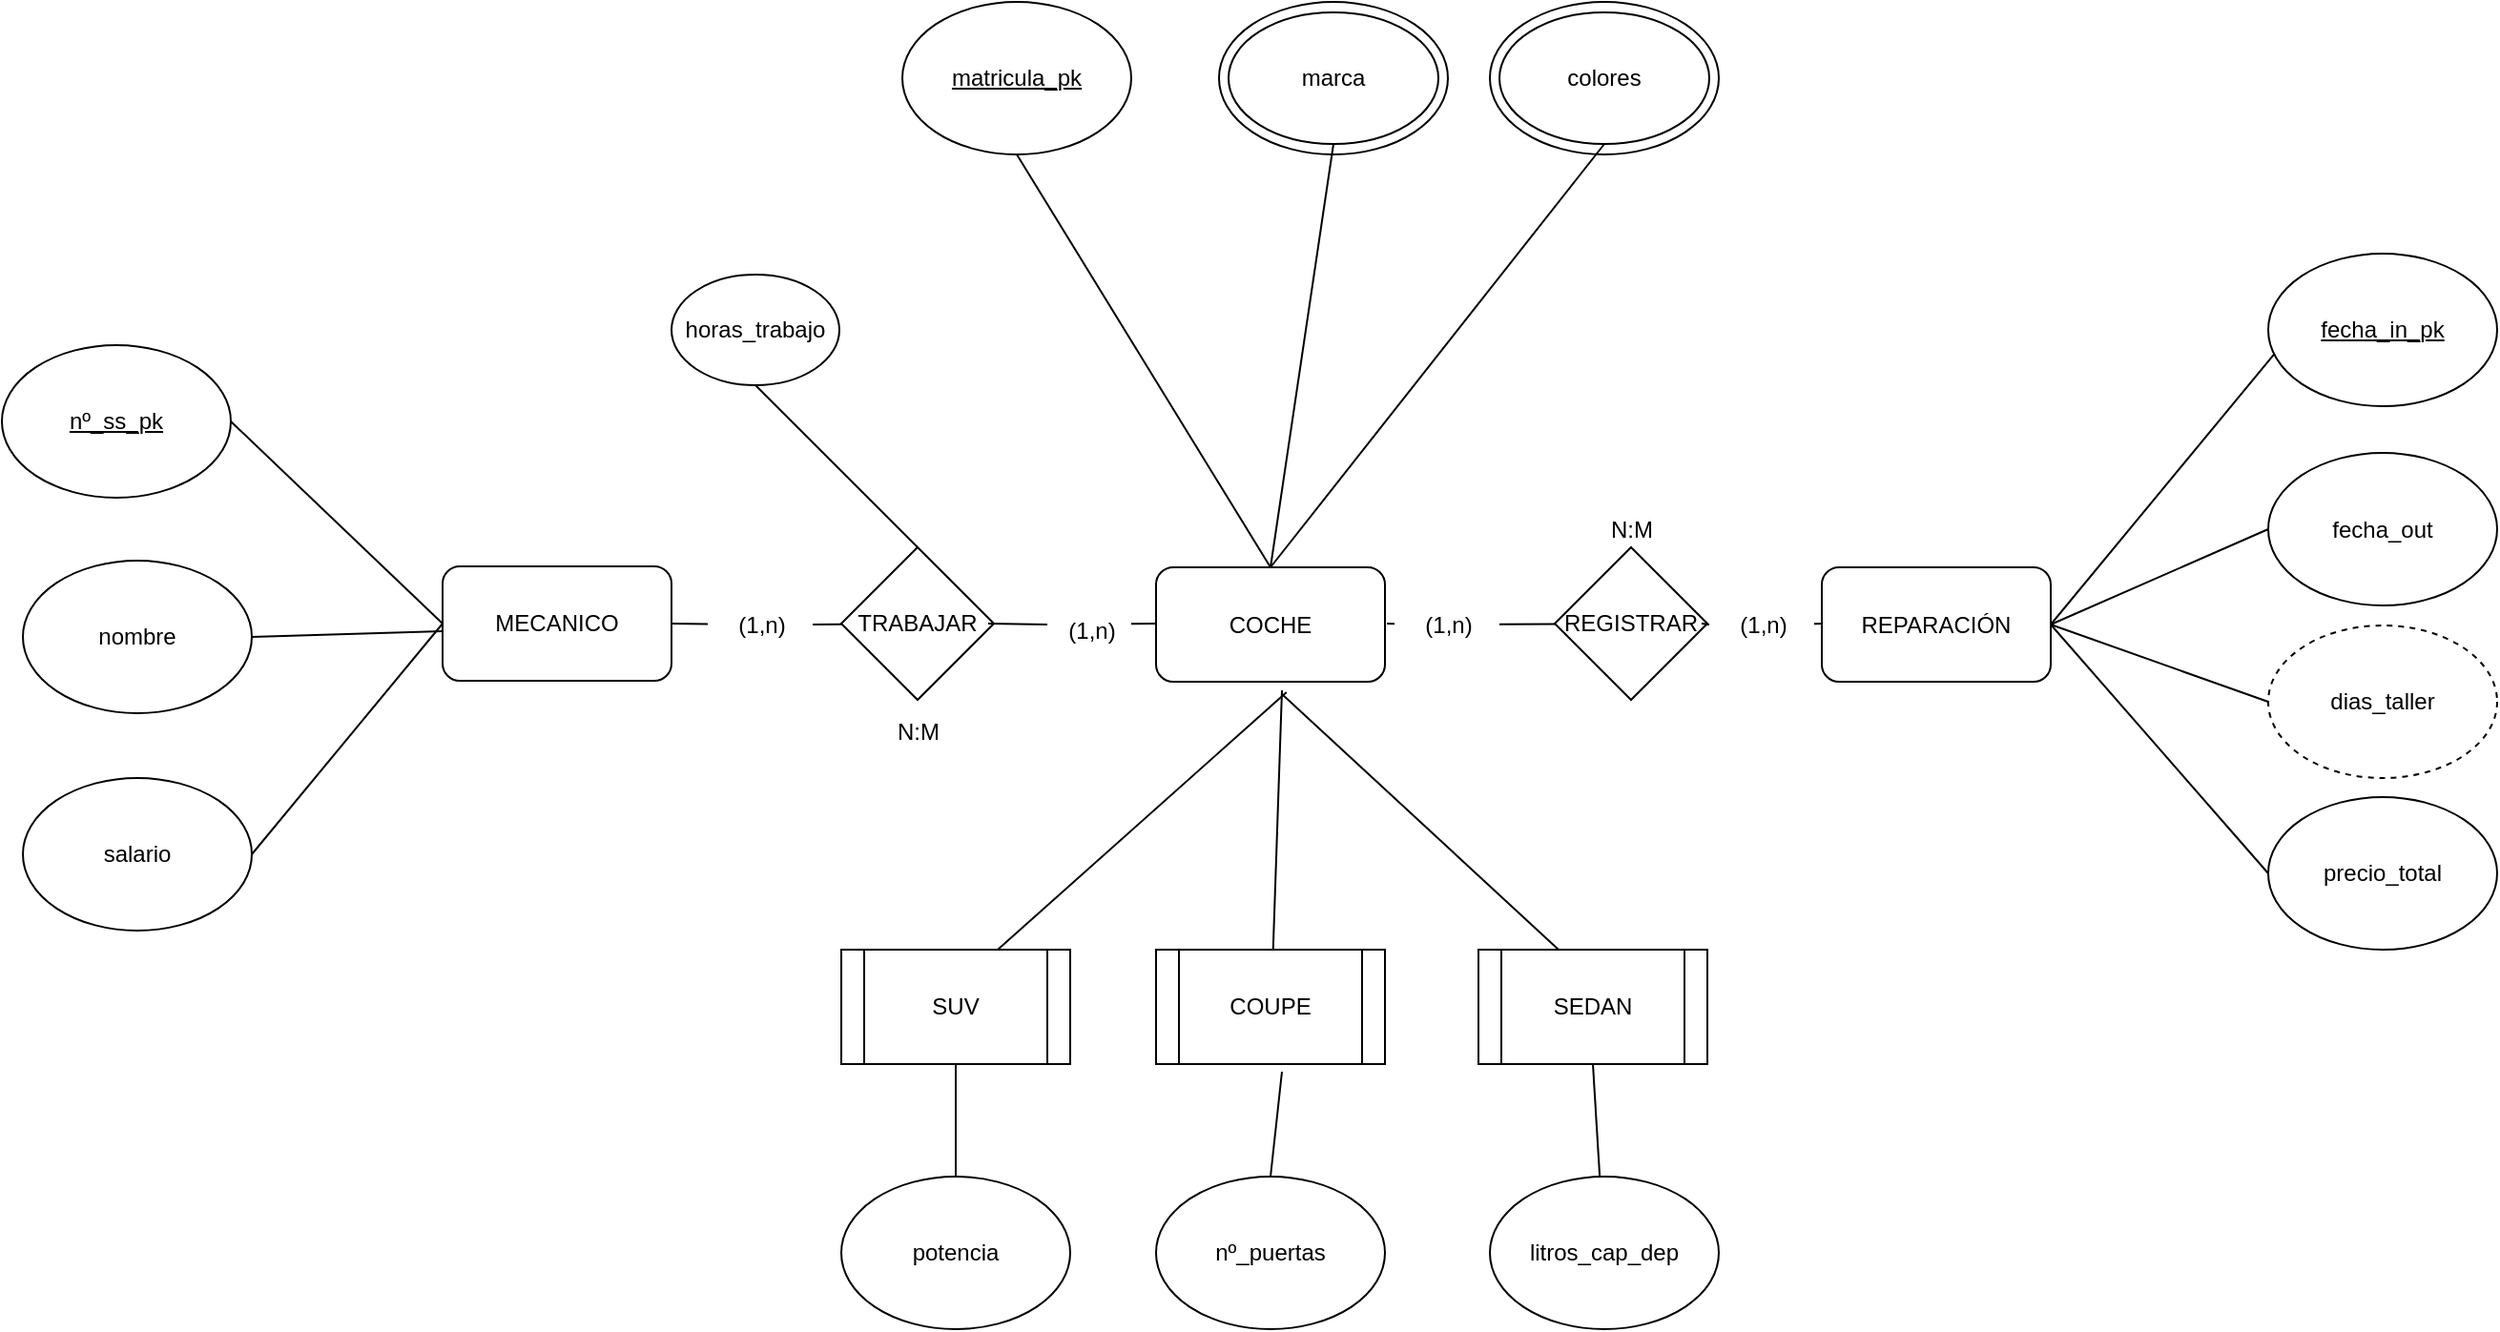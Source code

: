 <mxfile version="20.5.1" type="github">
  <diagram id="jKeX0tfKD5QEASLIKKK5" name="Page-1">
    <mxGraphModel dx="2174" dy="555" grid="1" gridSize="11" guides="1" tooltips="1" connect="1" arrows="1" fold="1" page="1" pageScale="1" pageWidth="1654" pageHeight="1169" math="0" shadow="0">
      <root>
        <mxCell id="0" />
        <mxCell id="1" parent="0" />
        <mxCell id="wglcAmrx0K7Ho9iD54lg-29" value="dias_taller" style="ellipse;whiteSpace=wrap;html=1;dashed=1;" vertex="1" parent="1">
          <mxGeometry x="1001" y="415" width="120" height="80" as="geometry" />
        </mxCell>
        <mxCell id="2wdHjYyYVPSdpzyVpULY-2" value="MECANICO" style="rounded=1;whiteSpace=wrap;html=1;" parent="1" vertex="1">
          <mxGeometry x="44" y="384" width="120" height="60" as="geometry" />
        </mxCell>
        <mxCell id="2wdHjYyYVPSdpzyVpULY-16" value="TRABAJAR" style="rhombus;whiteSpace=wrap;html=1;" parent="1" vertex="1">
          <mxGeometry x="253" y="374" width="80" height="80" as="geometry" />
        </mxCell>
        <mxCell id="2wdHjYyYVPSdpzyVpULY-17" value="REGISTRAR" style="rhombus;whiteSpace=wrap;html=1;" parent="1" vertex="1">
          <mxGeometry x="627" y="374" width="80" height="80" as="geometry" />
        </mxCell>
        <mxCell id="2wdHjYyYVPSdpzyVpULY-24" value="" style="endArrow=none;html=1;rounded=0;entryX=1;entryY=0.5;entryDx=0;entryDy=0;startArrow=none;" parent="1" source="2wdHjYyYVPSdpzyVpULY-41" target="2wdHjYyYVPSdpzyVpULY-2" edge="1">
          <mxGeometry width="50" height="50" relative="1" as="geometry">
            <mxPoint x="115" y="528" as="sourcePoint" />
            <mxPoint x="115" y="455" as="targetPoint" />
          </mxGeometry>
        </mxCell>
        <mxCell id="2wdHjYyYVPSdpzyVpULY-25" value="" style="endArrow=none;html=1;rounded=0;exitX=0;exitY=0.5;exitDx=0;exitDy=0;startArrow=none;" parent="1" edge="1">
          <mxGeometry width="50" height="50" relative="1" as="geometry">
            <mxPoint x="361" y="414.5" as="sourcePoint" />
            <mxPoint x="330" y="414" as="targetPoint" />
          </mxGeometry>
        </mxCell>
        <mxCell id="2wdHjYyYVPSdpzyVpULY-26" value="" style="endArrow=none;html=1;rounded=0;startArrow=none;" parent="1" source="2wdHjYyYVPSdpzyVpULY-50" target="2wdHjYyYVPSdpzyVpULY-17" edge="1">
          <mxGeometry width="50" height="50" relative="1" as="geometry">
            <mxPoint x="539" y="414" as="sourcePoint" />
            <mxPoint x="341" y="425" as="targetPoint" />
          </mxGeometry>
        </mxCell>
        <mxCell id="2wdHjYyYVPSdpzyVpULY-27" value="" style="endArrow=none;html=1;rounded=0;entryX=0;entryY=0.5;entryDx=0;entryDy=0;startArrow=none;" parent="1" source="2wdHjYyYVPSdpzyVpULY-52" edge="1">
          <mxGeometry width="50" height="50" relative="1" as="geometry">
            <mxPoint x="704" y="414" as="sourcePoint" />
            <mxPoint x="770" y="414" as="targetPoint" />
          </mxGeometry>
        </mxCell>
        <mxCell id="2wdHjYyYVPSdpzyVpULY-29" value="" style="endArrow=none;html=1;rounded=0;entryX=0.5;entryY=0;entryDx=0;entryDy=0;startArrow=none;exitX=0.57;exitY=1.1;exitDx=0;exitDy=0;exitPerimeter=0;" parent="1" edge="1">
          <mxGeometry width="50" height="50" relative="1" as="geometry">
            <mxPoint x="486.4" y="450" as="sourcePoint" />
            <mxPoint x="335" y="585" as="targetPoint" />
          </mxGeometry>
        </mxCell>
        <mxCell id="2wdHjYyYVPSdpzyVpULY-41" value="(1,n)" style="text;html=1;resizable=0;autosize=1;align=center;verticalAlign=middle;points=[];fillColor=none;strokeColor=none;rounded=0;" parent="1" vertex="1">
          <mxGeometry x="183" y="398" width="55" height="33" as="geometry" />
        </mxCell>
        <mxCell id="2wdHjYyYVPSdpzyVpULY-42" value="" style="endArrow=none;html=1;rounded=0;entryX=1;entryY=0.5;entryDx=0;entryDy=0;" parent="1" source="2wdHjYyYVPSdpzyVpULY-16" target="2wdHjYyYVPSdpzyVpULY-41" edge="1">
          <mxGeometry width="50" height="50" relative="1" as="geometry">
            <mxPoint x="253" y="414" as="sourcePoint" />
            <mxPoint x="164" y="414" as="targetPoint" />
          </mxGeometry>
        </mxCell>
        <mxCell id="2wdHjYyYVPSdpzyVpULY-46" value="" style="endArrow=none;html=1;rounded=0;exitX=0;exitY=0.5;exitDx=0;exitDy=0;" parent="1" edge="1">
          <mxGeometry width="50" height="50" relative="1" as="geometry">
            <mxPoint x="418" y="414" as="sourcePoint" />
            <mxPoint x="405" y="414.186" as="targetPoint" />
          </mxGeometry>
        </mxCell>
        <mxCell id="2wdHjYyYVPSdpzyVpULY-50" value="(1,n)" style="text;html=1;resizable=0;autosize=1;align=center;verticalAlign=middle;points=[];fillColor=none;strokeColor=none;rounded=0;" parent="1" vertex="1">
          <mxGeometry x="543" y="398" width="55" height="33" as="geometry" />
        </mxCell>
        <mxCell id="2wdHjYyYVPSdpzyVpULY-51" value="" style="endArrow=none;html=1;rounded=0;" parent="1" target="2wdHjYyYVPSdpzyVpULY-50" edge="1">
          <mxGeometry width="50" height="50" relative="1" as="geometry">
            <mxPoint x="539" y="414" as="sourcePoint" />
            <mxPoint x="627" y="414" as="targetPoint" />
          </mxGeometry>
        </mxCell>
        <mxCell id="2wdHjYyYVPSdpzyVpULY-52" value="(1,n)" style="text;html=1;resizable=0;autosize=1;align=center;verticalAlign=middle;points=[];fillColor=none;strokeColor=none;rounded=0;" parent="1" vertex="1">
          <mxGeometry x="708" y="398" width="55" height="33" as="geometry" />
        </mxCell>
        <mxCell id="2wdHjYyYVPSdpzyVpULY-53" value="" style="endArrow=none;html=1;rounded=0;entryX=0;entryY=0.5;entryDx=0;entryDy=0;" parent="1" target="2wdHjYyYVPSdpzyVpULY-52" edge="1">
          <mxGeometry width="50" height="50" relative="1" as="geometry">
            <mxPoint x="704" y="414" as="sourcePoint" />
            <mxPoint x="770" y="414" as="targetPoint" />
          </mxGeometry>
        </mxCell>
        <mxCell id="2wdHjYyYVPSdpzyVpULY-54" value="N:M" style="text;html=1;resizable=0;autosize=1;align=center;verticalAlign=middle;points=[];fillColor=none;strokeColor=none;rounded=0;" parent="1" vertex="1">
          <mxGeometry x="645" y="348" width="44" height="33" as="geometry" />
        </mxCell>
        <mxCell id="2wdHjYyYVPSdpzyVpULY-65" value="N:M" style="text;html=1;resizable=0;autosize=1;align=center;verticalAlign=middle;points=[];fillColor=none;strokeColor=none;rounded=0;" parent="1" vertex="1">
          <mxGeometry x="271" y="454" width="44" height="33" as="geometry" />
        </mxCell>
        <mxCell id="wglcAmrx0K7Ho9iD54lg-4" value="" style="endArrow=none;html=1;rounded=0;startArrow=none;" edge="1" parent="1">
          <mxGeometry width="50" height="50" relative="1" as="geometry">
            <mxPoint x="484" y="449" as="sourcePoint" />
            <mxPoint x="479.363" y="585.01" as="targetPoint" />
          </mxGeometry>
        </mxCell>
        <mxCell id="wglcAmrx0K7Ho9iD54lg-5" value="" style="endArrow=none;html=1;rounded=0;startArrow=none;entryX=0.5;entryY=0;entryDx=0;entryDy=0;" edge="1" parent="1">
          <mxGeometry width="50" height="50" relative="1" as="geometry">
            <mxPoint x="484" y="451" as="sourcePoint" />
            <mxPoint x="629" y="585" as="targetPoint" />
          </mxGeometry>
        </mxCell>
        <mxCell id="wglcAmrx0K7Ho9iD54lg-6" value="REPARACIÓN" style="rounded=1;whiteSpace=wrap;html=1;" vertex="1" parent="1">
          <mxGeometry x="767" y="384.5" width="120" height="60" as="geometry" />
        </mxCell>
        <mxCell id="wglcAmrx0K7Ho9iD54lg-7" value="COCHE" style="rounded=1;whiteSpace=wrap;html=1;" vertex="1" parent="1">
          <mxGeometry x="418" y="384.5" width="120" height="60" as="geometry" />
        </mxCell>
        <mxCell id="wglcAmrx0K7Ho9iD54lg-8" value="SUV" style="shape=process;whiteSpace=wrap;html=1;backgroundOutline=1;" vertex="1" parent="1">
          <mxGeometry x="253" y="585" width="120" height="60" as="geometry" />
        </mxCell>
        <mxCell id="wglcAmrx0K7Ho9iD54lg-9" value="COUPE" style="shape=process;whiteSpace=wrap;html=1;backgroundOutline=1;" vertex="1" parent="1">
          <mxGeometry x="418" y="585" width="120" height="60" as="geometry" />
        </mxCell>
        <mxCell id="wglcAmrx0K7Ho9iD54lg-10" value="SEDAN" style="shape=process;whiteSpace=wrap;html=1;backgroundOutline=1;" vertex="1" parent="1">
          <mxGeometry x="587" y="585" width="120" height="60" as="geometry" />
        </mxCell>
        <mxCell id="wglcAmrx0K7Ho9iD54lg-11" value="&lt;u&gt;nº_ss_pk&lt;/u&gt;" style="ellipse;whiteSpace=wrap;html=1;" vertex="1" parent="1">
          <mxGeometry x="-187" y="268" width="120" height="80" as="geometry" />
        </mxCell>
        <mxCell id="wglcAmrx0K7Ho9iD54lg-12" value="nombre" style="ellipse;whiteSpace=wrap;html=1;" vertex="1" parent="1">
          <mxGeometry x="-176" y="381" width="120" height="80" as="geometry" />
        </mxCell>
        <mxCell id="wglcAmrx0K7Ho9iD54lg-13" value="salario" style="ellipse;whiteSpace=wrap;html=1;" vertex="1" parent="1">
          <mxGeometry x="-176" y="495" width="120" height="80" as="geometry" />
        </mxCell>
        <mxCell id="wglcAmrx0K7Ho9iD54lg-14" value="" style="endArrow=none;html=1;rounded=0;entryX=1;entryY=0.5;entryDx=0;entryDy=0;exitX=0;exitY=0.5;exitDx=0;exitDy=0;" edge="1" parent="1" source="2wdHjYyYVPSdpzyVpULY-2" target="wglcAmrx0K7Ho9iD54lg-11">
          <mxGeometry width="50" height="50" relative="1" as="geometry">
            <mxPoint x="66" y="391" as="sourcePoint" />
            <mxPoint x="116" y="341" as="targetPoint" />
          </mxGeometry>
        </mxCell>
        <mxCell id="wglcAmrx0K7Ho9iD54lg-15" value="" style="endArrow=none;html=1;rounded=0;entryX=1;entryY=0.5;entryDx=0;entryDy=0;" edge="1" parent="1" target="wglcAmrx0K7Ho9iD54lg-12">
          <mxGeometry width="50" height="50" relative="1" as="geometry">
            <mxPoint x="44" y="418" as="sourcePoint" />
            <mxPoint x="-56" y="319" as="targetPoint" />
          </mxGeometry>
        </mxCell>
        <mxCell id="wglcAmrx0K7Ho9iD54lg-16" value="" style="endArrow=none;html=1;rounded=0;entryX=1;entryY=0.5;entryDx=0;entryDy=0;exitX=0;exitY=0.5;exitDx=0;exitDy=0;" edge="1" parent="1" source="2wdHjYyYVPSdpzyVpULY-2" target="wglcAmrx0K7Ho9iD54lg-13">
          <mxGeometry width="50" height="50" relative="1" as="geometry">
            <mxPoint x="55" y="429" as="sourcePoint" />
            <mxPoint x="-45" y="432" as="targetPoint" />
          </mxGeometry>
        </mxCell>
        <mxCell id="wglcAmrx0K7Ho9iD54lg-17" value="&lt;u&gt;matricula_pk&lt;/u&gt;" style="ellipse;whiteSpace=wrap;html=1;" vertex="1" parent="1">
          <mxGeometry x="285" y="88" width="120" height="80" as="geometry" />
        </mxCell>
        <mxCell id="wglcAmrx0K7Ho9iD54lg-18" value="" style="ellipse;whiteSpace=wrap;html=1;" vertex="1" parent="1">
          <mxGeometry x="451" y="88" width="120" height="80" as="geometry" />
        </mxCell>
        <mxCell id="wglcAmrx0K7Ho9iD54lg-19" value="" style="ellipse;whiteSpace=wrap;html=1;" vertex="1" parent="1">
          <mxGeometry x="593" y="88" width="120" height="80" as="geometry" />
        </mxCell>
        <mxCell id="wglcAmrx0K7Ho9iD54lg-21" style="edgeStyle=orthogonalEdgeStyle;rounded=0;orthogonalLoop=1;jettySize=auto;html=1;exitX=0.5;exitY=1;exitDx=0;exitDy=0;" edge="1" parent="1" source="wglcAmrx0K7Ho9iD54lg-18" target="wglcAmrx0K7Ho9iD54lg-18">
          <mxGeometry relative="1" as="geometry" />
        </mxCell>
        <mxCell id="wglcAmrx0K7Ho9iD54lg-22" value="colores" style="ellipse;whiteSpace=wrap;html=1;" vertex="1" parent="1">
          <mxGeometry x="598" y="93.5" width="110" height="69" as="geometry" />
        </mxCell>
        <mxCell id="wglcAmrx0K7Ho9iD54lg-23" value="marca" style="ellipse;whiteSpace=wrap;html=1;" vertex="1" parent="1">
          <mxGeometry x="456" y="93.5" width="110" height="69" as="geometry" />
        </mxCell>
        <mxCell id="wglcAmrx0K7Ho9iD54lg-24" value="" style="endArrow=none;html=1;rounded=0;entryX=0.5;entryY=1;entryDx=0;entryDy=0;exitX=0.5;exitY=0;exitDx=0;exitDy=0;" edge="1" parent="1" source="wglcAmrx0K7Ho9iD54lg-7" target="wglcAmrx0K7Ho9iD54lg-17">
          <mxGeometry width="50" height="50" relative="1" as="geometry">
            <mxPoint x="451" y="391" as="sourcePoint" />
            <mxPoint x="501" y="341" as="targetPoint" />
          </mxGeometry>
        </mxCell>
        <mxCell id="wglcAmrx0K7Ho9iD54lg-25" value="" style="endArrow=none;html=1;rounded=0;entryX=0.5;entryY=1;entryDx=0;entryDy=0;exitX=0.5;exitY=0;exitDx=0;exitDy=0;" edge="1" parent="1" source="wglcAmrx0K7Ho9iD54lg-7" target="wglcAmrx0K7Ho9iD54lg-23">
          <mxGeometry width="50" height="50" relative="1" as="geometry">
            <mxPoint x="489" y="395.5" as="sourcePoint" />
            <mxPoint x="356" y="179" as="targetPoint" />
          </mxGeometry>
        </mxCell>
        <mxCell id="wglcAmrx0K7Ho9iD54lg-26" value="" style="endArrow=none;html=1;rounded=0;entryX=0.5;entryY=1;entryDx=0;entryDy=0;exitX=0.5;exitY=0;exitDx=0;exitDy=0;" edge="1" parent="1" source="wglcAmrx0K7Ho9iD54lg-7" target="wglcAmrx0K7Ho9iD54lg-22">
          <mxGeometry width="50" height="50" relative="1" as="geometry">
            <mxPoint x="489" y="395.5" as="sourcePoint" />
            <mxPoint x="522" y="173.5" as="targetPoint" />
          </mxGeometry>
        </mxCell>
        <mxCell id="wglcAmrx0K7Ho9iD54lg-27" value="&lt;u&gt;fecha_in_pk&lt;/u&gt;" style="ellipse;whiteSpace=wrap;html=1;" vertex="1" parent="1">
          <mxGeometry x="1001" y="220" width="120" height="80" as="geometry" />
        </mxCell>
        <mxCell id="wglcAmrx0K7Ho9iD54lg-28" value="fecha_out" style="ellipse;whiteSpace=wrap;html=1;" vertex="1" parent="1">
          <mxGeometry x="1001" y="324.5" width="120" height="80" as="geometry" />
        </mxCell>
        <mxCell id="wglcAmrx0K7Ho9iD54lg-30" value="precio_total" style="ellipse;whiteSpace=wrap;html=1;" vertex="1" parent="1">
          <mxGeometry x="1001" y="505" width="120" height="80" as="geometry" />
        </mxCell>
        <mxCell id="wglcAmrx0K7Ho9iD54lg-31" value="" style="endArrow=none;html=1;rounded=0;entryX=0.028;entryY=0.655;entryDx=0;entryDy=0;entryPerimeter=0;exitX=1;exitY=0.5;exitDx=0;exitDy=0;" edge="1" parent="1" source="wglcAmrx0K7Ho9iD54lg-6" target="wglcAmrx0K7Ho9iD54lg-27">
          <mxGeometry width="50" height="50" relative="1" as="geometry">
            <mxPoint x="847" y="490" as="sourcePoint" />
            <mxPoint x="897" y="440" as="targetPoint" />
          </mxGeometry>
        </mxCell>
        <mxCell id="wglcAmrx0K7Ho9iD54lg-32" value="" style="endArrow=none;html=1;rounded=0;entryX=0;entryY=0.5;entryDx=0;entryDy=0;exitX=1;exitY=0.5;exitDx=0;exitDy=0;" edge="1" parent="1" source="wglcAmrx0K7Ho9iD54lg-6" target="wglcAmrx0K7Ho9iD54lg-28">
          <mxGeometry width="50" height="50" relative="1" as="geometry">
            <mxPoint x="898" y="425.5" as="sourcePoint" />
            <mxPoint x="1015.36" y="283.4" as="targetPoint" />
          </mxGeometry>
        </mxCell>
        <mxCell id="wglcAmrx0K7Ho9iD54lg-33" value="" style="endArrow=none;html=1;rounded=0;entryX=0;entryY=0.5;entryDx=0;entryDy=0;exitX=1;exitY=0.5;exitDx=0;exitDy=0;" edge="1" parent="1" source="wglcAmrx0K7Ho9iD54lg-6" target="wglcAmrx0K7Ho9iD54lg-29">
          <mxGeometry width="50" height="50" relative="1" as="geometry">
            <mxPoint x="891" y="407" as="sourcePoint" />
            <mxPoint x="1012" y="375.5" as="targetPoint" />
          </mxGeometry>
        </mxCell>
        <mxCell id="wglcAmrx0K7Ho9iD54lg-34" value="" style="endArrow=none;html=1;rounded=0;entryX=0;entryY=0.5;entryDx=0;entryDy=0;exitX=1;exitY=0.5;exitDx=0;exitDy=0;" edge="1" parent="1" source="wglcAmrx0K7Ho9iD54lg-6" target="wglcAmrx0K7Ho9iD54lg-30">
          <mxGeometry width="50" height="50" relative="1" as="geometry">
            <mxPoint x="880" y="407" as="sourcePoint" />
            <mxPoint x="1012" y="466" as="targetPoint" />
          </mxGeometry>
        </mxCell>
        <mxCell id="wglcAmrx0K7Ho9iD54lg-35" value="potencia" style="ellipse;whiteSpace=wrap;html=1;" vertex="1" parent="1">
          <mxGeometry x="253" y="704" width="120" height="80" as="geometry" />
        </mxCell>
        <mxCell id="wglcAmrx0K7Ho9iD54lg-36" value="nº_puertas" style="ellipse;whiteSpace=wrap;html=1;" vertex="1" parent="1">
          <mxGeometry x="418" y="704" width="120" height="80" as="geometry" />
        </mxCell>
        <mxCell id="wglcAmrx0K7Ho9iD54lg-37" value="litros_cap_dep" style="ellipse;whiteSpace=wrap;html=1;" vertex="1" parent="1">
          <mxGeometry x="593" y="704" width="120" height="80" as="geometry" />
        </mxCell>
        <mxCell id="wglcAmrx0K7Ho9iD54lg-38" value="" style="endArrow=none;html=1;rounded=0;exitX=0.5;exitY=0;exitDx=0;exitDy=0;" edge="1" parent="1" source="wglcAmrx0K7Ho9iD54lg-36">
          <mxGeometry width="50" height="50" relative="1" as="geometry">
            <mxPoint x="462" y="699" as="sourcePoint" />
            <mxPoint x="484" y="649" as="targetPoint" />
          </mxGeometry>
        </mxCell>
        <mxCell id="wglcAmrx0K7Ho9iD54lg-39" value="" style="endArrow=none;html=1;rounded=0;entryX=0.5;entryY=1;entryDx=0;entryDy=0;" edge="1" parent="1" source="wglcAmrx0K7Ho9iD54lg-37" target="wglcAmrx0K7Ho9iD54lg-10">
          <mxGeometry width="50" height="50" relative="1" as="geometry">
            <mxPoint x="489" y="715" as="sourcePoint" />
            <mxPoint x="495" y="660" as="targetPoint" />
          </mxGeometry>
        </mxCell>
        <mxCell id="wglcAmrx0K7Ho9iD54lg-40" value="" style="endArrow=none;html=1;rounded=0;entryX=0.5;entryY=1;entryDx=0;entryDy=0;exitX=0.5;exitY=0;exitDx=0;exitDy=0;" edge="1" parent="1" source="wglcAmrx0K7Ho9iD54lg-35" target="wglcAmrx0K7Ho9iD54lg-8">
          <mxGeometry width="50" height="50" relative="1" as="geometry">
            <mxPoint x="661.578" y="715.033" as="sourcePoint" />
            <mxPoint x="658" y="656" as="targetPoint" />
          </mxGeometry>
        </mxCell>
        <mxCell id="wglcAmrx0K7Ho9iD54lg-41" value="horas_trabajo" style="ellipse;whiteSpace=wrap;html=1;" vertex="1" parent="1">
          <mxGeometry x="164" y="231" width="88" height="58" as="geometry" />
        </mxCell>
        <mxCell id="wglcAmrx0K7Ho9iD54lg-42" value="" style="endArrow=none;html=1;rounded=0;entryX=0.5;entryY=1;entryDx=0;entryDy=0;exitX=0.5;exitY=0;exitDx=0;exitDy=0;" edge="1" parent="1" source="2wdHjYyYVPSdpzyVpULY-16" target="wglcAmrx0K7Ho9iD54lg-41">
          <mxGeometry width="50" height="50" relative="1" as="geometry">
            <mxPoint x="242" y="391" as="sourcePoint" />
            <mxPoint x="292" y="341" as="targetPoint" />
          </mxGeometry>
        </mxCell>
        <mxCell id="wglcAmrx0K7Ho9iD54lg-46" value="(1,n)" style="text;html=1;align=center;verticalAlign=middle;resizable=0;points=[];autosize=1;strokeColor=none;fillColor=none;" vertex="1" parent="1">
          <mxGeometry x="356" y="401" width="55" height="33" as="geometry" />
        </mxCell>
      </root>
    </mxGraphModel>
  </diagram>
</mxfile>

